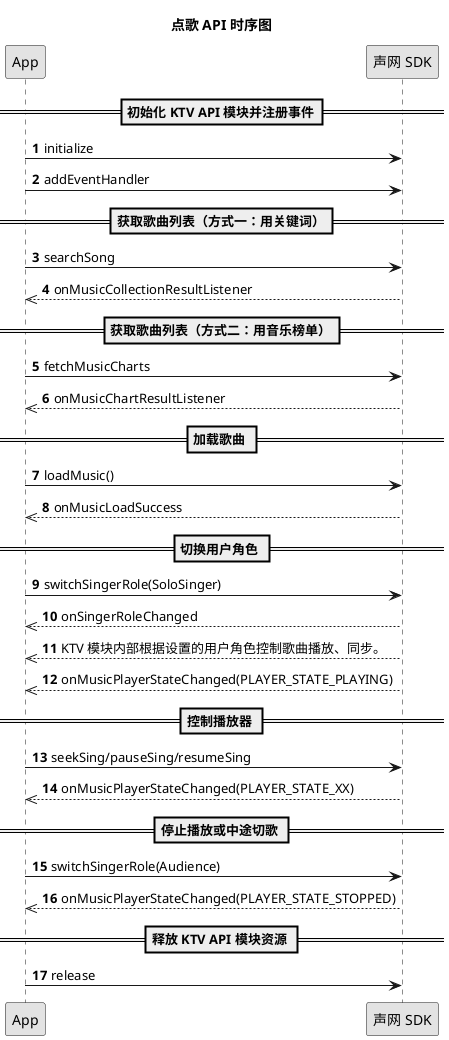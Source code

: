 @startuml
title 点歌 API 时序图
autonumber
skinparam monochrome true
participant "App" as a
participant "声网 SDK" as b
== 初始化 KTV API 模块并注册事件==
a -> b: initialize
a -> b: addEventHandler
== 获取歌曲列表（方式一：用关键词）==
a -> b: searchSong
b -->> a: onMusicCollectionResultListener
== 获取歌曲列表（方式二：用音乐榜单）==
a -> b: fetchMusicCharts
b -->> a: onMusicChartResultListener
== 加载歌曲 ==
a -> b: loadMusic()
b -->> a: onMusicLoadSuccess
== 切换用户角色 ==
a -> b: switchSingerRole(SoloSinger)
b -->> a:onSingerRoleChanged
b -->> a: KTV 模块内部根据设置的用户角色控制歌曲播放、同步。
b -->> a:onMusicPlayerStateChanged(PLAYER_STATE_PLAYING)
== 控制播放器 ==
a ->b: seekSing/pauseSing/resumeSing
b -->> a: onMusicPlayerStateChanged(PLAYER_STATE_XX)
== 停止播放或中途切歌 ==
a -> b:switchSingerRole(Audience)
b -->> a: onMusicPlayerStateChanged(PLAYER_STATE_STOPPED)
== 释放 KTV API 模块资源 ==
a ->b: release
@enduml